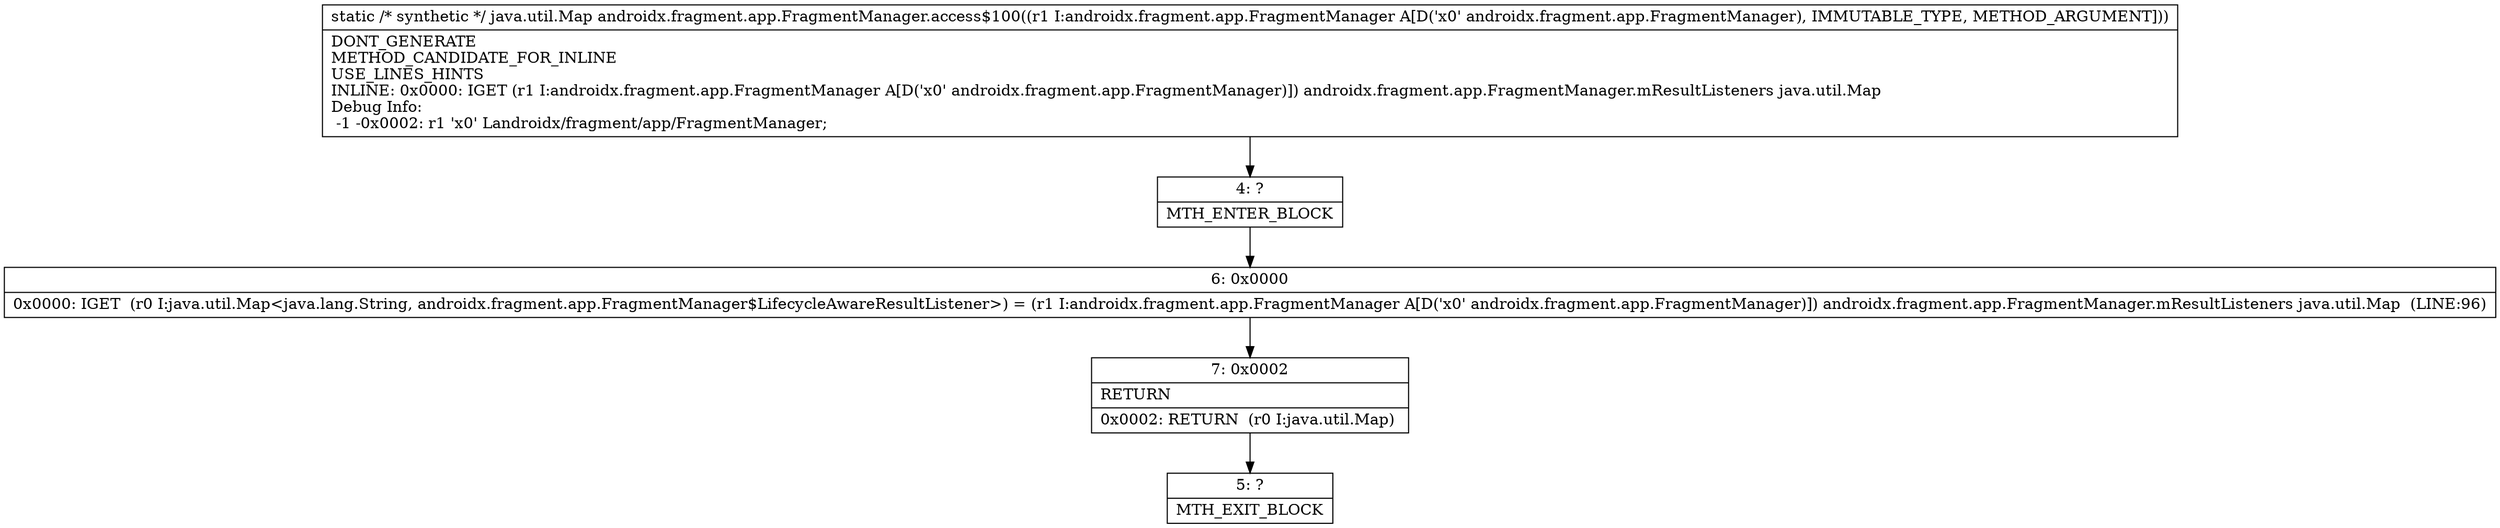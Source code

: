 digraph "CFG forandroidx.fragment.app.FragmentManager.access$100(Landroidx\/fragment\/app\/FragmentManager;)Ljava\/util\/Map;" {
Node_4 [shape=record,label="{4\:\ ?|MTH_ENTER_BLOCK\l}"];
Node_6 [shape=record,label="{6\:\ 0x0000|0x0000: IGET  (r0 I:java.util.Map\<java.lang.String, androidx.fragment.app.FragmentManager$LifecycleAwareResultListener\>) = (r1 I:androidx.fragment.app.FragmentManager A[D('x0' androidx.fragment.app.FragmentManager)]) androidx.fragment.app.FragmentManager.mResultListeners java.util.Map  (LINE:96)\l}"];
Node_7 [shape=record,label="{7\:\ 0x0002|RETURN\l|0x0002: RETURN  (r0 I:java.util.Map) \l}"];
Node_5 [shape=record,label="{5\:\ ?|MTH_EXIT_BLOCK\l}"];
MethodNode[shape=record,label="{static \/* synthetic *\/ java.util.Map androidx.fragment.app.FragmentManager.access$100((r1 I:androidx.fragment.app.FragmentManager A[D('x0' androidx.fragment.app.FragmentManager), IMMUTABLE_TYPE, METHOD_ARGUMENT]))  | DONT_GENERATE\lMETHOD_CANDIDATE_FOR_INLINE\lUSE_LINES_HINTS\lINLINE: 0x0000: IGET  (r1 I:androidx.fragment.app.FragmentManager A[D('x0' androidx.fragment.app.FragmentManager)]) androidx.fragment.app.FragmentManager.mResultListeners java.util.Map\lDebug Info:\l  \-1 \-0x0002: r1 'x0' Landroidx\/fragment\/app\/FragmentManager;\l}"];
MethodNode -> Node_4;Node_4 -> Node_6;
Node_6 -> Node_7;
Node_7 -> Node_5;
}


